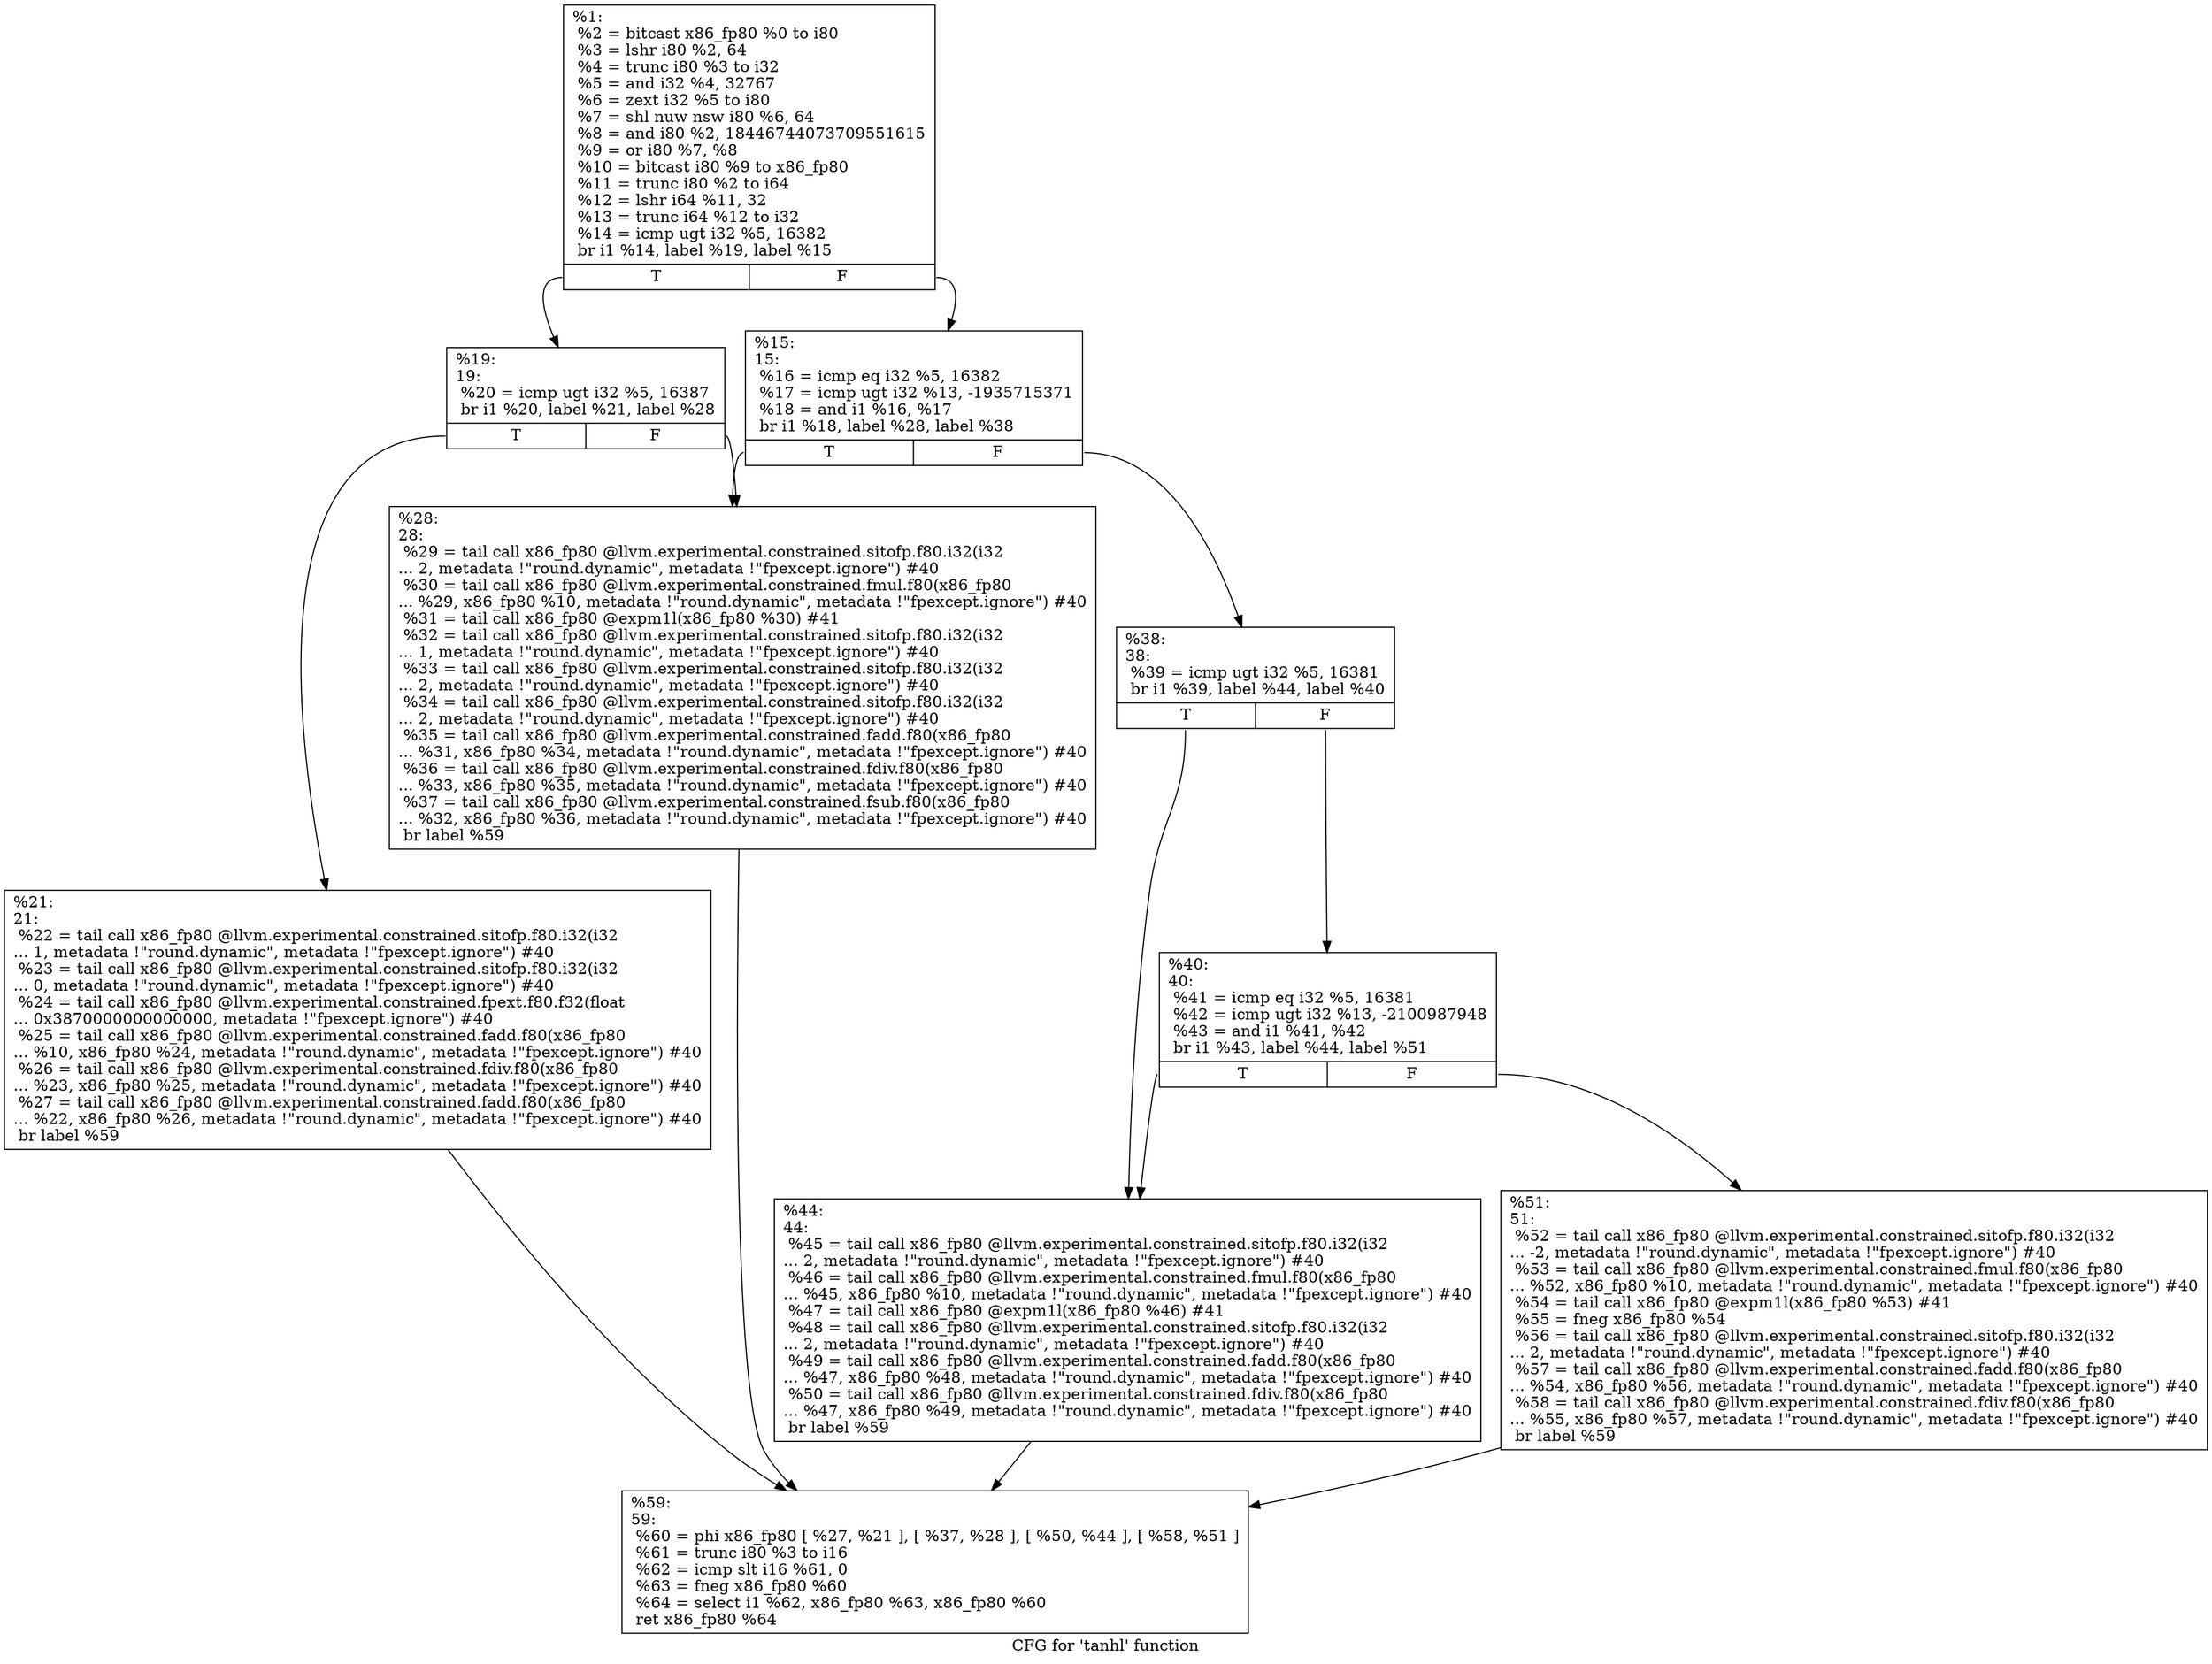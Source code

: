 digraph "CFG for 'tanhl' function" {
	label="CFG for 'tanhl' function";

	Node0x1f89c10 [shape=record,label="{%1:\l  %2 = bitcast x86_fp80 %0 to i80\l  %3 = lshr i80 %2, 64\l  %4 = trunc i80 %3 to i32\l  %5 = and i32 %4, 32767\l  %6 = zext i32 %5 to i80\l  %7 = shl nuw nsw i80 %6, 64\l  %8 = and i80 %2, 18446744073709551615\l  %9 = or i80 %7, %8\l  %10 = bitcast i80 %9 to x86_fp80\l  %11 = trunc i80 %2 to i64\l  %12 = lshr i64 %11, 32\l  %13 = trunc i64 %12 to i32\l  %14 = icmp ugt i32 %5, 16382\l  br i1 %14, label %19, label %15\l|{<s0>T|<s1>F}}"];
	Node0x1f89c10:s0 -> Node0x1f8a230;
	Node0x1f89c10:s1 -> Node0x1f89c90;
	Node0x1f89c90 [shape=record,label="{%15:\l15:                                               \l  %16 = icmp eq i32 %5, 16382\l  %17 = icmp ugt i32 %13, -1935715371\l  %18 = and i1 %16, %17\l  br i1 %18, label %28, label %38\l|{<s0>T|<s1>F}}"];
	Node0x1f89c90:s0 -> Node0x1f8a2d0;
	Node0x1f89c90:s1 -> Node0x1f8a320;
	Node0x1f8a230 [shape=record,label="{%19:\l19:                                               \l  %20 = icmp ugt i32 %5, 16387\l  br i1 %20, label %21, label %28\l|{<s0>T|<s1>F}}"];
	Node0x1f8a230:s0 -> Node0x1f8a280;
	Node0x1f8a230:s1 -> Node0x1f8a2d0;
	Node0x1f8a280 [shape=record,label="{%21:\l21:                                               \l  %22 = tail call x86_fp80 @llvm.experimental.constrained.sitofp.f80.i32(i32\l... 1, metadata !\"round.dynamic\", metadata !\"fpexcept.ignore\") #40\l  %23 = tail call x86_fp80 @llvm.experimental.constrained.sitofp.f80.i32(i32\l... 0, metadata !\"round.dynamic\", metadata !\"fpexcept.ignore\") #40\l  %24 = tail call x86_fp80 @llvm.experimental.constrained.fpext.f80.f32(float\l... 0x3870000000000000, metadata !\"fpexcept.ignore\") #40\l  %25 = tail call x86_fp80 @llvm.experimental.constrained.fadd.f80(x86_fp80\l... %10, x86_fp80 %24, metadata !\"round.dynamic\", metadata !\"fpexcept.ignore\") #40\l  %26 = tail call x86_fp80 @llvm.experimental.constrained.fdiv.f80(x86_fp80\l... %23, x86_fp80 %25, metadata !\"round.dynamic\", metadata !\"fpexcept.ignore\") #40\l  %27 = tail call x86_fp80 @llvm.experimental.constrained.fadd.f80(x86_fp80\l... %22, x86_fp80 %26, metadata !\"round.dynamic\", metadata !\"fpexcept.ignore\") #40\l  br label %59\l}"];
	Node0x1f8a280 -> Node0x1f8a460;
	Node0x1f8a2d0 [shape=record,label="{%28:\l28:                                               \l  %29 = tail call x86_fp80 @llvm.experimental.constrained.sitofp.f80.i32(i32\l... 2, metadata !\"round.dynamic\", metadata !\"fpexcept.ignore\") #40\l  %30 = tail call x86_fp80 @llvm.experimental.constrained.fmul.f80(x86_fp80\l... %29, x86_fp80 %10, metadata !\"round.dynamic\", metadata !\"fpexcept.ignore\") #40\l  %31 = tail call x86_fp80 @expm1l(x86_fp80 %30) #41\l  %32 = tail call x86_fp80 @llvm.experimental.constrained.sitofp.f80.i32(i32\l... 1, metadata !\"round.dynamic\", metadata !\"fpexcept.ignore\") #40\l  %33 = tail call x86_fp80 @llvm.experimental.constrained.sitofp.f80.i32(i32\l... 2, metadata !\"round.dynamic\", metadata !\"fpexcept.ignore\") #40\l  %34 = tail call x86_fp80 @llvm.experimental.constrained.sitofp.f80.i32(i32\l... 2, metadata !\"round.dynamic\", metadata !\"fpexcept.ignore\") #40\l  %35 = tail call x86_fp80 @llvm.experimental.constrained.fadd.f80(x86_fp80\l... %31, x86_fp80 %34, metadata !\"round.dynamic\", metadata !\"fpexcept.ignore\") #40\l  %36 = tail call x86_fp80 @llvm.experimental.constrained.fdiv.f80(x86_fp80\l... %33, x86_fp80 %35, metadata !\"round.dynamic\", metadata !\"fpexcept.ignore\") #40\l  %37 = tail call x86_fp80 @llvm.experimental.constrained.fsub.f80(x86_fp80\l... %32, x86_fp80 %36, metadata !\"round.dynamic\", metadata !\"fpexcept.ignore\") #40\l  br label %59\l}"];
	Node0x1f8a2d0 -> Node0x1f8a460;
	Node0x1f8a320 [shape=record,label="{%38:\l38:                                               \l  %39 = icmp ugt i32 %5, 16381\l  br i1 %39, label %44, label %40\l|{<s0>T|<s1>F}}"];
	Node0x1f8a320:s0 -> Node0x1f8a3c0;
	Node0x1f8a320:s1 -> Node0x1f8a370;
	Node0x1f8a370 [shape=record,label="{%40:\l40:                                               \l  %41 = icmp eq i32 %5, 16381\l  %42 = icmp ugt i32 %13, -2100987948\l  %43 = and i1 %41, %42\l  br i1 %43, label %44, label %51\l|{<s0>T|<s1>F}}"];
	Node0x1f8a370:s0 -> Node0x1f8a3c0;
	Node0x1f8a370:s1 -> Node0x1f8a410;
	Node0x1f8a3c0 [shape=record,label="{%44:\l44:                                               \l  %45 = tail call x86_fp80 @llvm.experimental.constrained.sitofp.f80.i32(i32\l... 2, metadata !\"round.dynamic\", metadata !\"fpexcept.ignore\") #40\l  %46 = tail call x86_fp80 @llvm.experimental.constrained.fmul.f80(x86_fp80\l... %45, x86_fp80 %10, metadata !\"round.dynamic\", metadata !\"fpexcept.ignore\") #40\l  %47 = tail call x86_fp80 @expm1l(x86_fp80 %46) #41\l  %48 = tail call x86_fp80 @llvm.experimental.constrained.sitofp.f80.i32(i32\l... 2, metadata !\"round.dynamic\", metadata !\"fpexcept.ignore\") #40\l  %49 = tail call x86_fp80 @llvm.experimental.constrained.fadd.f80(x86_fp80\l... %47, x86_fp80 %48, metadata !\"round.dynamic\", metadata !\"fpexcept.ignore\") #40\l  %50 = tail call x86_fp80 @llvm.experimental.constrained.fdiv.f80(x86_fp80\l... %47, x86_fp80 %49, metadata !\"round.dynamic\", metadata !\"fpexcept.ignore\") #40\l  br label %59\l}"];
	Node0x1f8a3c0 -> Node0x1f8a460;
	Node0x1f8a410 [shape=record,label="{%51:\l51:                                               \l  %52 = tail call x86_fp80 @llvm.experimental.constrained.sitofp.f80.i32(i32\l... -2, metadata !\"round.dynamic\", metadata !\"fpexcept.ignore\") #40\l  %53 = tail call x86_fp80 @llvm.experimental.constrained.fmul.f80(x86_fp80\l... %52, x86_fp80 %10, metadata !\"round.dynamic\", metadata !\"fpexcept.ignore\") #40\l  %54 = tail call x86_fp80 @expm1l(x86_fp80 %53) #41\l  %55 = fneg x86_fp80 %54\l  %56 = tail call x86_fp80 @llvm.experimental.constrained.sitofp.f80.i32(i32\l... 2, metadata !\"round.dynamic\", metadata !\"fpexcept.ignore\") #40\l  %57 = tail call x86_fp80 @llvm.experimental.constrained.fadd.f80(x86_fp80\l... %54, x86_fp80 %56, metadata !\"round.dynamic\", metadata !\"fpexcept.ignore\") #40\l  %58 = tail call x86_fp80 @llvm.experimental.constrained.fdiv.f80(x86_fp80\l... %55, x86_fp80 %57, metadata !\"round.dynamic\", metadata !\"fpexcept.ignore\") #40\l  br label %59\l}"];
	Node0x1f8a410 -> Node0x1f8a460;
	Node0x1f8a460 [shape=record,label="{%59:\l59:                                               \l  %60 = phi x86_fp80 [ %27, %21 ], [ %37, %28 ], [ %50, %44 ], [ %58, %51 ]\l  %61 = trunc i80 %3 to i16\l  %62 = icmp slt i16 %61, 0\l  %63 = fneg x86_fp80 %60\l  %64 = select i1 %62, x86_fp80 %63, x86_fp80 %60\l  ret x86_fp80 %64\l}"];
}
